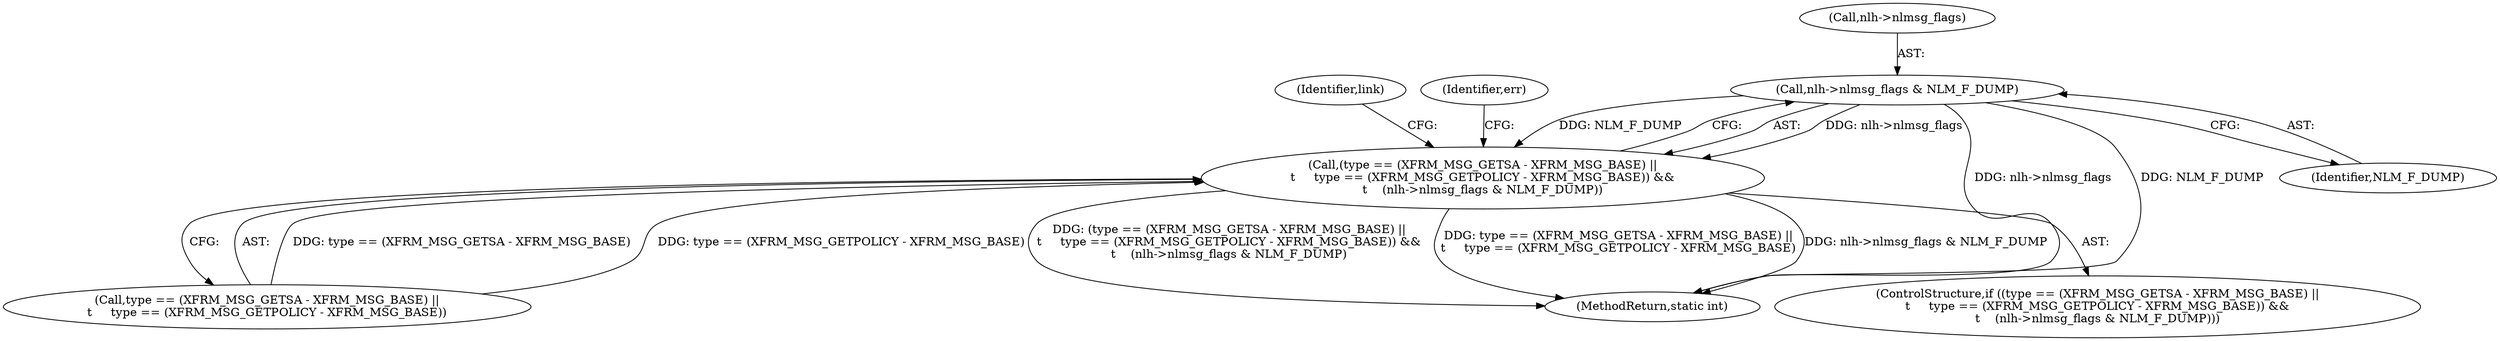 digraph "0_linux_1137b5e2529a8f5ca8ee709288ecba3e68044df2_1@pointer" {
"1000164" [label="(Call,nlh->nlmsg_flags & NLM_F_DUMP)"];
"1000152" [label="(Call,(type == (XFRM_MSG_GETSA - XFRM_MSG_BASE) ||\n\t     type == (XFRM_MSG_GETPOLICY - XFRM_MSG_BASE)) &&\n\t    (nlh->nlmsg_flags & NLM_F_DUMP))"];
"1000153" [label="(Call,type == (XFRM_MSG_GETSA - XFRM_MSG_BASE) ||\n\t     type == (XFRM_MSG_GETPOLICY - XFRM_MSG_BASE))"];
"1000173" [label="(Identifier,link)"];
"1000152" [label="(Call,(type == (XFRM_MSG_GETSA - XFRM_MSG_BASE) ||\n\t     type == (XFRM_MSG_GETPOLICY - XFRM_MSG_BASE)) &&\n\t    (nlh->nlmsg_flags & NLM_F_DUMP))"];
"1000194" [label="(Identifier,err)"];
"1000212" [label="(MethodReturn,static int)"];
"1000164" [label="(Call,nlh->nlmsg_flags & NLM_F_DUMP)"];
"1000168" [label="(Identifier,NLM_F_DUMP)"];
"1000151" [label="(ControlStructure,if ((type == (XFRM_MSG_GETSA - XFRM_MSG_BASE) ||\n\t     type == (XFRM_MSG_GETPOLICY - XFRM_MSG_BASE)) &&\n\t    (nlh->nlmsg_flags & NLM_F_DUMP)))"];
"1000165" [label="(Call,nlh->nlmsg_flags)"];
"1000164" -> "1000152"  [label="AST: "];
"1000164" -> "1000168"  [label="CFG: "];
"1000165" -> "1000164"  [label="AST: "];
"1000168" -> "1000164"  [label="AST: "];
"1000152" -> "1000164"  [label="CFG: "];
"1000164" -> "1000212"  [label="DDG: NLM_F_DUMP"];
"1000164" -> "1000212"  [label="DDG: nlh->nlmsg_flags"];
"1000164" -> "1000152"  [label="DDG: nlh->nlmsg_flags"];
"1000164" -> "1000152"  [label="DDG: NLM_F_DUMP"];
"1000152" -> "1000151"  [label="AST: "];
"1000152" -> "1000153"  [label="CFG: "];
"1000153" -> "1000152"  [label="AST: "];
"1000173" -> "1000152"  [label="CFG: "];
"1000194" -> "1000152"  [label="CFG: "];
"1000152" -> "1000212"  [label="DDG: (type == (XFRM_MSG_GETSA - XFRM_MSG_BASE) ||\n\t     type == (XFRM_MSG_GETPOLICY - XFRM_MSG_BASE)) &&\n\t    (nlh->nlmsg_flags & NLM_F_DUMP)"];
"1000152" -> "1000212"  [label="DDG: type == (XFRM_MSG_GETSA - XFRM_MSG_BASE) ||\n\t     type == (XFRM_MSG_GETPOLICY - XFRM_MSG_BASE)"];
"1000152" -> "1000212"  [label="DDG: nlh->nlmsg_flags & NLM_F_DUMP"];
"1000153" -> "1000152"  [label="DDG: type == (XFRM_MSG_GETSA - XFRM_MSG_BASE)"];
"1000153" -> "1000152"  [label="DDG: type == (XFRM_MSG_GETPOLICY - XFRM_MSG_BASE)"];
}
